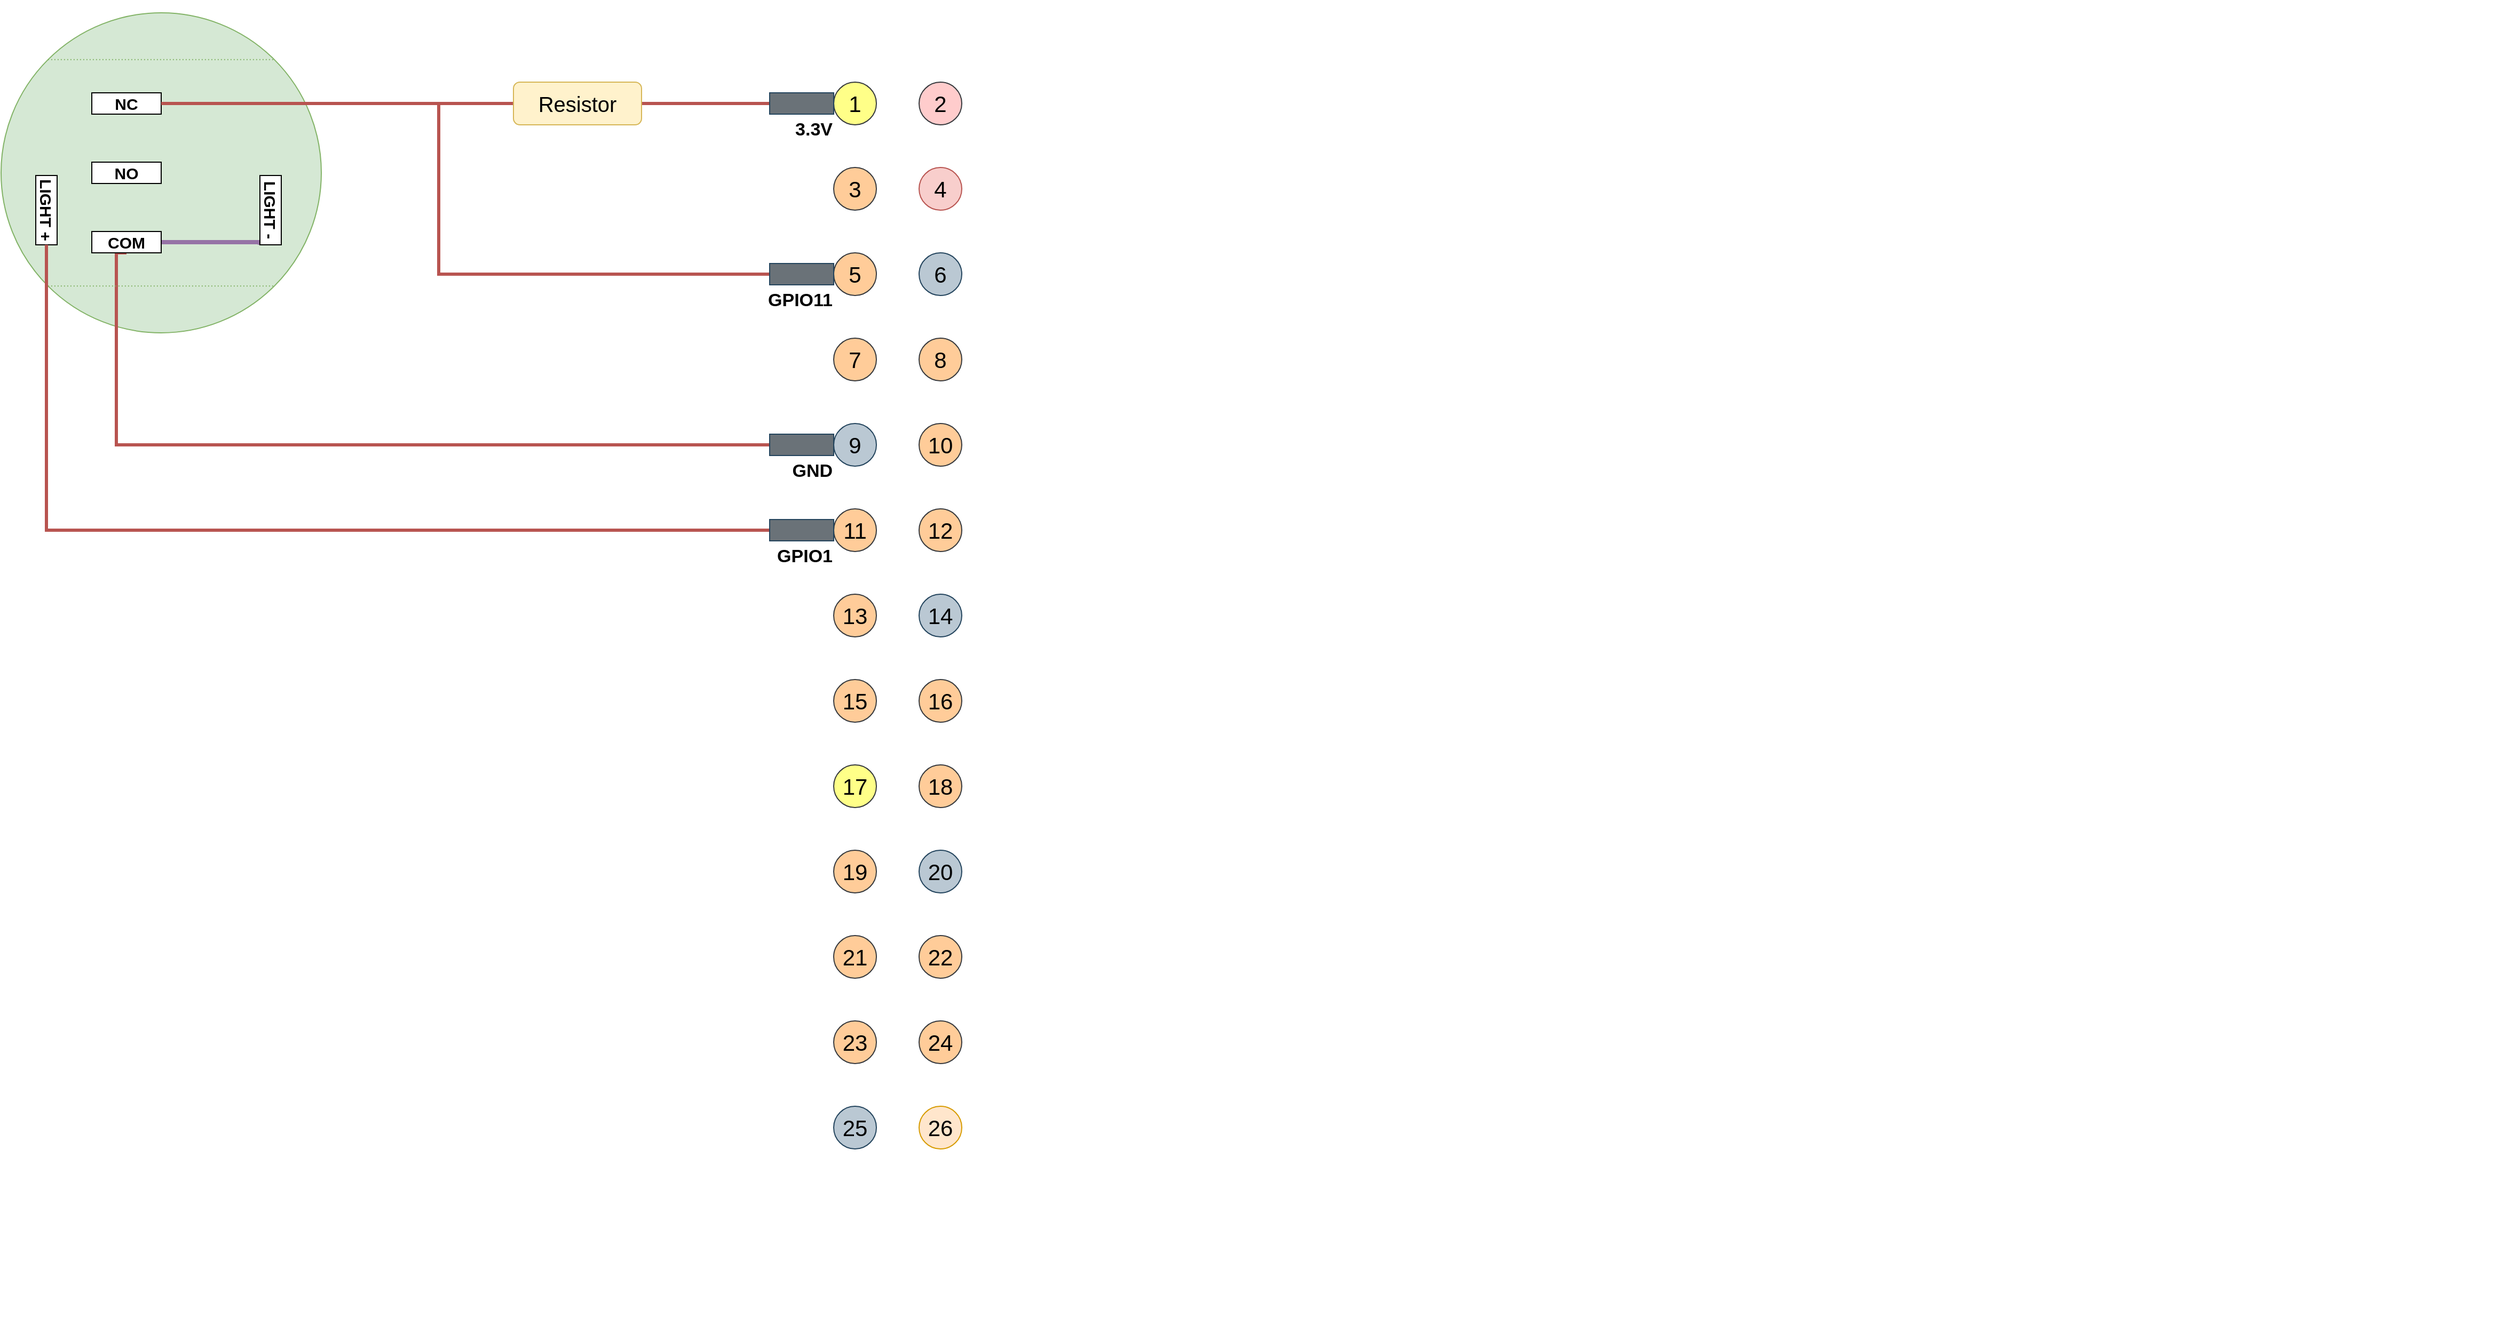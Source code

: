 <mxfile version="21.7.4" type="device">
  <diagram name="Page-1" id="1890CWA5wndJeo1pWNOR">
    <mxGraphModel dx="1735" dy="1095" grid="1" gridSize="10" guides="1" tooltips="1" connect="1" arrows="1" fold="1" page="1" pageScale="1" pageWidth="850" pageHeight="1100" math="0" shadow="0">
      <root>
        <mxCell id="0" />
        <mxCell id="1" parent="0" />
        <mxCell id="lN7UlxBhZDHWaFoxiEdp-1" value="" style="ellipse;whiteSpace=wrap;html=1;fontSize=15;fontStyle=1;fillColor=#d5e8d4;strokeColor=#82b366;" vertex="1" parent="1">
          <mxGeometry x="220" y="335" width="300" height="300" as="geometry" />
        </mxCell>
        <mxCell id="lN7UlxBhZDHWaFoxiEdp-2" value="NC" style="rounded=0;whiteSpace=wrap;html=1;fontSize=15;fontStyle=1" vertex="1" parent="1">
          <mxGeometry x="305" y="410" width="65" height="20" as="geometry" />
        </mxCell>
        <mxCell id="lN7UlxBhZDHWaFoxiEdp-3" value="NO" style="rounded=0;whiteSpace=wrap;html=1;fontSize=15;fontStyle=1" vertex="1" parent="1">
          <mxGeometry x="305" y="475" width="65" height="20" as="geometry" />
        </mxCell>
        <mxCell id="lN7UlxBhZDHWaFoxiEdp-43" style="edgeStyle=orthogonalEdgeStyle;rounded=0;orthogonalLoop=1;jettySize=auto;html=1;exitX=0.5;exitY=1;exitDx=0;exitDy=0;entryX=0;entryY=0.5;entryDx=0;entryDy=0;strokeColor=#b85450;endArrow=none;endFill=0;fillColor=#f8cecc;strokeWidth=3;" edge="1" parent="1" source="lN7UlxBhZDHWaFoxiEdp-4" target="lN7UlxBhZDHWaFoxiEdp-18">
          <mxGeometry relative="1" as="geometry">
            <Array as="points">
              <mxPoint x="328" y="740" />
            </Array>
          </mxGeometry>
        </mxCell>
        <mxCell id="lN7UlxBhZDHWaFoxiEdp-47" style="edgeStyle=orthogonalEdgeStyle;rounded=0;orthogonalLoop=1;jettySize=auto;html=1;exitX=1;exitY=0.5;exitDx=0;exitDy=0;entryX=1;entryY=1;entryDx=0;entryDy=0;fillColor=#e1d5e7;strokeColor=#9673a6;endArrow=none;endFill=0;strokeWidth=4;" edge="1" parent="1" source="lN7UlxBhZDHWaFoxiEdp-4" target="lN7UlxBhZDHWaFoxiEdp-6">
          <mxGeometry relative="1" as="geometry">
            <Array as="points">
              <mxPoint x="463" y="550" />
            </Array>
          </mxGeometry>
        </mxCell>
        <mxCell id="lN7UlxBhZDHWaFoxiEdp-4" value="COM" style="rounded=0;whiteSpace=wrap;html=1;fontSize=15;fontStyle=1" vertex="1" parent="1">
          <mxGeometry x="305" y="540" width="65" height="20" as="geometry" />
        </mxCell>
        <mxCell id="lN7UlxBhZDHWaFoxiEdp-5" value="LIGHT +" style="rounded=0;whiteSpace=wrap;html=1;rotation=90;fontSize=15;fontStyle=1" vertex="1" parent="1">
          <mxGeometry x="230" y="510" width="65" height="20" as="geometry" />
        </mxCell>
        <mxCell id="lN7UlxBhZDHWaFoxiEdp-6" value="LIGHT -" style="rounded=0;whiteSpace=wrap;html=1;rotation=90;fontSize=15;fontStyle=1" vertex="1" parent="1">
          <mxGeometry x="440" y="510" width="65" height="20" as="geometry" />
        </mxCell>
        <mxCell id="lN7UlxBhZDHWaFoxiEdp-7" value="" style="endArrow=none;html=1;rounded=0;exitX=0;exitY=0;exitDx=0;exitDy=0;entryX=1;entryY=0;entryDx=0;entryDy=0;fontSize=15;fontStyle=1;dashed=1;dashPattern=1 2;fillColor=#d5e8d4;strokeColor=#82b366;" edge="1" parent="1" source="lN7UlxBhZDHWaFoxiEdp-1" target="lN7UlxBhZDHWaFoxiEdp-1">
          <mxGeometry width="50" height="50" relative="1" as="geometry">
            <mxPoint x="240" y="440" as="sourcePoint" />
            <mxPoint x="290" y="390" as="targetPoint" />
          </mxGeometry>
        </mxCell>
        <mxCell id="lN7UlxBhZDHWaFoxiEdp-8" value="" style="endArrow=none;html=1;rounded=0;exitX=0;exitY=1;exitDx=0;exitDy=0;entryX=1;entryY=1;entryDx=0;entryDy=0;fontSize=15;fontStyle=1;dashed=1;dashPattern=1 2;fillColor=#d5e8d4;strokeColor=#82b366;" edge="1" parent="1" source="lN7UlxBhZDHWaFoxiEdp-1" target="lN7UlxBhZDHWaFoxiEdp-1">
          <mxGeometry width="50" height="50" relative="1" as="geometry">
            <mxPoint x="350" y="660" as="sourcePoint" />
            <mxPoint x="562" y="660" as="targetPoint" />
          </mxGeometry>
        </mxCell>
        <mxCell id="lN7UlxBhZDHWaFoxiEdp-10" value="1" style="ellipse;whiteSpace=wrap;html=1;aspect=fixed;fontSize=21;fillColor=#ffff88;strokeColor=#36393d;" vertex="1" parent="1">
          <mxGeometry x="1000" y="400" width="40" height="40" as="geometry" />
        </mxCell>
        <mxCell id="lN7UlxBhZDHWaFoxiEdp-11" value="2" style="ellipse;whiteSpace=wrap;html=1;aspect=fixed;fontSize=21;fillColor=#ffcccc;strokeColor=#36393d;" vertex="1" parent="1">
          <mxGeometry x="1080" y="400" width="40" height="40" as="geometry" />
        </mxCell>
        <mxCell id="lN7UlxBhZDHWaFoxiEdp-12" value="3" style="ellipse;whiteSpace=wrap;html=1;aspect=fixed;fontSize=21;fillColor=#ffcc99;strokeColor=#36393d;" vertex="1" parent="1">
          <mxGeometry x="1000" y="480" width="40" height="40" as="geometry" />
        </mxCell>
        <mxCell id="lN7UlxBhZDHWaFoxiEdp-13" value="4" style="ellipse;whiteSpace=wrap;html=1;aspect=fixed;fontSize=21;fillColor=#f8cecc;strokeColor=#b85450;" vertex="1" parent="1">
          <mxGeometry x="1080" y="480" width="40" height="40" as="geometry" />
        </mxCell>
        <mxCell id="lN7UlxBhZDHWaFoxiEdp-14" value="5" style="ellipse;whiteSpace=wrap;html=1;aspect=fixed;fontSize=21;fillColor=#ffcc99;strokeColor=#36393d;" vertex="1" parent="1">
          <mxGeometry x="1000" y="560" width="40" height="40" as="geometry" />
        </mxCell>
        <mxCell id="lN7UlxBhZDHWaFoxiEdp-15" value="6" style="ellipse;whiteSpace=wrap;html=1;aspect=fixed;fontSize=21;fillColor=#bac8d3;strokeColor=#23445d;" vertex="1" parent="1">
          <mxGeometry x="1080" y="560" width="40" height="40" as="geometry" />
        </mxCell>
        <mxCell id="lN7UlxBhZDHWaFoxiEdp-16" value="7" style="ellipse;whiteSpace=wrap;html=1;aspect=fixed;fontSize=21;fillColor=#ffcc99;strokeColor=#36393d;" vertex="1" parent="1">
          <mxGeometry x="1000" y="640" width="40" height="40" as="geometry" />
        </mxCell>
        <mxCell id="lN7UlxBhZDHWaFoxiEdp-17" value="8" style="ellipse;whiteSpace=wrap;html=1;aspect=fixed;fontSize=21;fillColor=#ffcc99;strokeColor=#36393d;" vertex="1" parent="1">
          <mxGeometry x="1080" y="640" width="40" height="40" as="geometry" />
        </mxCell>
        <mxCell id="lN7UlxBhZDHWaFoxiEdp-18" value="9" style="ellipse;whiteSpace=wrap;html=1;aspect=fixed;fontSize=21;fillColor=#bac8d3;strokeColor=#23445d;" vertex="1" parent="1">
          <mxGeometry x="1000" y="720" width="40" height="40" as="geometry" />
        </mxCell>
        <mxCell id="lN7UlxBhZDHWaFoxiEdp-19" value="10" style="ellipse;whiteSpace=wrap;html=1;aspect=fixed;fontSize=21;fillColor=#ffcc99;strokeColor=#36393d;" vertex="1" parent="1">
          <mxGeometry x="1080" y="720" width="40" height="40" as="geometry" />
        </mxCell>
        <mxCell id="lN7UlxBhZDHWaFoxiEdp-20" value="11" style="ellipse;whiteSpace=wrap;html=1;aspect=fixed;fontSize=21;fillColor=#ffcc99;strokeColor=#36393d;" vertex="1" parent="1">
          <mxGeometry x="1000" y="800" width="40" height="40" as="geometry" />
        </mxCell>
        <mxCell id="lN7UlxBhZDHWaFoxiEdp-21" value="12" style="ellipse;whiteSpace=wrap;html=1;aspect=fixed;fontSize=21;fillColor=#ffcc99;strokeColor=#36393d;" vertex="1" parent="1">
          <mxGeometry x="1080" y="800" width="40" height="40" as="geometry" />
        </mxCell>
        <mxCell id="lN7UlxBhZDHWaFoxiEdp-22" value="13" style="ellipse;whiteSpace=wrap;html=1;aspect=fixed;fontSize=21;fillColor=#ffcc99;strokeColor=#36393d;" vertex="1" parent="1">
          <mxGeometry x="1000" y="880" width="40" height="40" as="geometry" />
        </mxCell>
        <mxCell id="lN7UlxBhZDHWaFoxiEdp-23" value="14" style="ellipse;whiteSpace=wrap;html=1;aspect=fixed;fontSize=21;fillColor=#bac8d3;strokeColor=#23445d;" vertex="1" parent="1">
          <mxGeometry x="1080" y="880" width="40" height="40" as="geometry" />
        </mxCell>
        <mxCell id="lN7UlxBhZDHWaFoxiEdp-24" value="15" style="ellipse;whiteSpace=wrap;html=1;aspect=fixed;fontSize=21;fillColor=#ffcc99;strokeColor=#36393d;" vertex="1" parent="1">
          <mxGeometry x="1000" y="960" width="40" height="40" as="geometry" />
        </mxCell>
        <mxCell id="lN7UlxBhZDHWaFoxiEdp-25" value="16" style="ellipse;whiteSpace=wrap;html=1;aspect=fixed;fontSize=21;fillColor=#ffcc99;strokeColor=#36393d;" vertex="1" parent="1">
          <mxGeometry x="1080" y="960" width="40" height="40" as="geometry" />
        </mxCell>
        <mxCell id="lN7UlxBhZDHWaFoxiEdp-26" value="" style="shape=image;verticalLabelPosition=bottom;labelBackgroundColor=default;verticalAlign=top;aspect=fixed;imageAspect=0;image=https://i.stack.imgur.com/O03j0.jpg;" vertex="1" parent="1">
          <mxGeometry x="1360" y="323" width="1085" height="517" as="geometry" />
        </mxCell>
        <mxCell id="lN7UlxBhZDHWaFoxiEdp-27" value="17" style="ellipse;whiteSpace=wrap;html=1;aspect=fixed;fontSize=21;fillColor=#ffff88;strokeColor=#36393d;" vertex="1" parent="1">
          <mxGeometry x="1000" y="1040" width="40" height="40" as="geometry" />
        </mxCell>
        <mxCell id="lN7UlxBhZDHWaFoxiEdp-28" value="18" style="ellipse;whiteSpace=wrap;html=1;aspect=fixed;fontSize=21;fillColor=#ffcc99;strokeColor=#36393d;" vertex="1" parent="1">
          <mxGeometry x="1080" y="1040" width="40" height="40" as="geometry" />
        </mxCell>
        <mxCell id="lN7UlxBhZDHWaFoxiEdp-29" value="19" style="ellipse;whiteSpace=wrap;html=1;aspect=fixed;fontSize=21;fillColor=#ffcc99;strokeColor=#36393d;" vertex="1" parent="1">
          <mxGeometry x="1000" y="1120" width="40" height="40" as="geometry" />
        </mxCell>
        <mxCell id="lN7UlxBhZDHWaFoxiEdp-30" value="20" style="ellipse;whiteSpace=wrap;html=1;aspect=fixed;fontSize=21;fillColor=#bac8d3;strokeColor=#23445d;" vertex="1" parent="1">
          <mxGeometry x="1080" y="1120" width="40" height="40" as="geometry" />
        </mxCell>
        <mxCell id="lN7UlxBhZDHWaFoxiEdp-31" value="21" style="ellipse;whiteSpace=wrap;html=1;aspect=fixed;fontSize=21;fillColor=#ffcc99;strokeColor=#36393d;" vertex="1" parent="1">
          <mxGeometry x="1000" y="1200" width="40" height="40" as="geometry" />
        </mxCell>
        <mxCell id="lN7UlxBhZDHWaFoxiEdp-32" value="22" style="ellipse;whiteSpace=wrap;html=1;aspect=fixed;fontSize=21;fillColor=#ffcc99;strokeColor=#36393d;" vertex="1" parent="1">
          <mxGeometry x="1080" y="1200" width="40" height="40" as="geometry" />
        </mxCell>
        <mxCell id="lN7UlxBhZDHWaFoxiEdp-33" value="23" style="ellipse;whiteSpace=wrap;html=1;aspect=fixed;fontSize=21;fillColor=#ffcc99;strokeColor=#36393d;" vertex="1" parent="1">
          <mxGeometry x="1000" y="1280" width="40" height="40" as="geometry" />
        </mxCell>
        <mxCell id="lN7UlxBhZDHWaFoxiEdp-34" value="24" style="ellipse;whiteSpace=wrap;html=1;aspect=fixed;fontSize=21;fillColor=#ffcc99;strokeColor=#36393d;" vertex="1" parent="1">
          <mxGeometry x="1080" y="1280" width="40" height="40" as="geometry" />
        </mxCell>
        <mxCell id="lN7UlxBhZDHWaFoxiEdp-35" value="25" style="ellipse;whiteSpace=wrap;html=1;aspect=fixed;fontSize=21;fillColor=#bac8d3;strokeColor=#23445d;" vertex="1" parent="1">
          <mxGeometry x="1000" y="1360" width="40" height="40" as="geometry" />
        </mxCell>
        <mxCell id="lN7UlxBhZDHWaFoxiEdp-36" value="26" style="ellipse;whiteSpace=wrap;html=1;aspect=fixed;fontSize=21;fillColor=#ffe6cc;strokeColor=#d79b00;" vertex="1" parent="1">
          <mxGeometry x="1080" y="1360" width="40" height="40" as="geometry" />
        </mxCell>
        <mxCell id="lN7UlxBhZDHWaFoxiEdp-37" value="" style="shape=image;verticalLabelPosition=bottom;labelBackgroundColor=default;verticalAlign=top;aspect=fixed;imageAspect=0;image=https://www.circuits-diy.com/wp-content/uploads/2020/01/Pull-up-pull-down-resistor.png;" vertex="1" parent="1">
          <mxGeometry x="1360" y="890" width="1200" height="675" as="geometry" />
        </mxCell>
        <mxCell id="lN7UlxBhZDHWaFoxiEdp-39" value="" style="endArrow=none;html=1;rounded=0;entryX=0;entryY=0.5;entryDx=0;entryDy=0;exitX=1;exitY=0.5;exitDx=0;exitDy=0;fillColor=#f8cecc;strokeColor=#b85450;strokeWidth=3;" edge="1" parent="1" source="lN7UlxBhZDHWaFoxiEdp-40" target="lN7UlxBhZDHWaFoxiEdp-10">
          <mxGeometry width="50" height="50" relative="1" as="geometry">
            <mxPoint x="850" y="420" as="sourcePoint" />
            <mxPoint x="1100" y="830" as="targetPoint" />
          </mxGeometry>
        </mxCell>
        <mxCell id="lN7UlxBhZDHWaFoxiEdp-41" style="edgeStyle=orthogonalEdgeStyle;rounded=0;orthogonalLoop=1;jettySize=auto;html=1;exitX=0;exitY=0.5;exitDx=0;exitDy=0;entryX=0;entryY=0.5;entryDx=0;entryDy=0;strokeColor=#b85450;endArrow=none;endFill=0;fillColor=#f8cecc;strokeWidth=3;" edge="1" parent="1" source="lN7UlxBhZDHWaFoxiEdp-40" target="lN7UlxBhZDHWaFoxiEdp-14">
          <mxGeometry relative="1" as="geometry">
            <mxPoint x="620" y="640" as="targetPoint" />
            <Array as="points">
              <mxPoint x="630" y="420" />
              <mxPoint x="630" y="580" />
            </Array>
          </mxGeometry>
        </mxCell>
        <mxCell id="lN7UlxBhZDHWaFoxiEdp-42" style="edgeStyle=orthogonalEdgeStyle;rounded=0;orthogonalLoop=1;jettySize=auto;html=1;exitX=0;exitY=0.5;exitDx=0;exitDy=0;entryX=1;entryY=0.5;entryDx=0;entryDy=0;strokeColor=#b85450;endArrow=none;endFill=0;fillColor=#f8cecc;strokeWidth=3;" edge="1" parent="1" source="lN7UlxBhZDHWaFoxiEdp-40" target="lN7UlxBhZDHWaFoxiEdp-2">
          <mxGeometry relative="1" as="geometry">
            <Array as="points">
              <mxPoint x="370" y="420" />
            </Array>
          </mxGeometry>
        </mxCell>
        <mxCell id="lN7UlxBhZDHWaFoxiEdp-40" value="Resistor" style="rounded=1;whiteSpace=wrap;html=1;fontSize=20;fillColor=#fff2cc;strokeColor=#d6b656;" vertex="1" parent="1">
          <mxGeometry x="700" y="400" width="120" height="40" as="geometry" />
        </mxCell>
        <mxCell id="lN7UlxBhZDHWaFoxiEdp-44" value="3.3V" style="text;html=1;align=right;verticalAlign=middle;resizable=0;points=[];autosize=1;strokeColor=none;fillColor=none;fontStyle=1;fontSize=17;" vertex="1" parent="1">
          <mxGeometry x="940" y="430" width="60" height="30" as="geometry" />
        </mxCell>
        <mxCell id="lN7UlxBhZDHWaFoxiEdp-45" value="GPIO11" style="text;html=1;align=right;verticalAlign=middle;resizable=0;points=[];autosize=1;strokeColor=none;fillColor=none;fontStyle=1;fontSize=17;" vertex="1" parent="1">
          <mxGeometry x="920" y="590" width="80" height="30" as="geometry" />
        </mxCell>
        <mxCell id="lN7UlxBhZDHWaFoxiEdp-46" value="GND" style="text;html=1;align=right;verticalAlign=middle;resizable=0;points=[];autosize=1;strokeColor=none;fillColor=none;fontStyle=1;fontSize=17;" vertex="1" parent="1">
          <mxGeometry x="940" y="750" width="60" height="30" as="geometry" />
        </mxCell>
        <mxCell id="lN7UlxBhZDHWaFoxiEdp-52" value="GPIO1" style="text;html=1;align=right;verticalAlign=middle;resizable=0;points=[];autosize=1;strokeColor=none;fillColor=none;fontStyle=1;fontSize=17;" vertex="1" parent="1">
          <mxGeometry x="920" y="830" width="80" height="30" as="geometry" />
        </mxCell>
        <mxCell id="lN7UlxBhZDHWaFoxiEdp-58" value="" style="edgeStyle=orthogonalEdgeStyle;rounded=0;orthogonalLoop=1;jettySize=auto;html=1;entryX=0;entryY=0.5;entryDx=0;entryDy=0;fillColor=#f8cecc;strokeColor=#b85450;endArrow=none;endFill=0;strokeWidth=3;exitX=1;exitY=0.5;exitDx=0;exitDy=0;" edge="1" parent="1" source="lN7UlxBhZDHWaFoxiEdp-5" target="lN7UlxBhZDHWaFoxiEdp-55">
          <mxGeometry relative="1" as="geometry">
            <mxPoint x="263" y="553" as="sourcePoint" />
            <mxPoint x="1000" y="820" as="targetPoint" />
            <Array as="points" />
          </mxGeometry>
        </mxCell>
        <mxCell id="lN7UlxBhZDHWaFoxiEdp-55" value="" style="whiteSpace=wrap;html=1;fillColor=#6A7278;strokeColor=#23445d;" vertex="1" parent="1">
          <mxGeometry x="940" y="810" width="60" height="20" as="geometry" />
        </mxCell>
        <mxCell id="lN7UlxBhZDHWaFoxiEdp-59" value="" style="whiteSpace=wrap;html=1;fillColor=#6A7278;strokeColor=#23445d;" vertex="1" parent="1">
          <mxGeometry x="940" y="730" width="60" height="20" as="geometry" />
        </mxCell>
        <mxCell id="lN7UlxBhZDHWaFoxiEdp-60" value="" style="whiteSpace=wrap;html=1;fillColor=#6A7278;strokeColor=#23445d;" vertex="1" parent="1">
          <mxGeometry x="940" y="570" width="60" height="20" as="geometry" />
        </mxCell>
        <mxCell id="lN7UlxBhZDHWaFoxiEdp-61" value="" style="whiteSpace=wrap;html=1;fillColor=#6A7278;strokeColor=#23445d;" vertex="1" parent="1">
          <mxGeometry x="940" y="410" width="60" height="20" as="geometry" />
        </mxCell>
      </root>
    </mxGraphModel>
  </diagram>
</mxfile>
